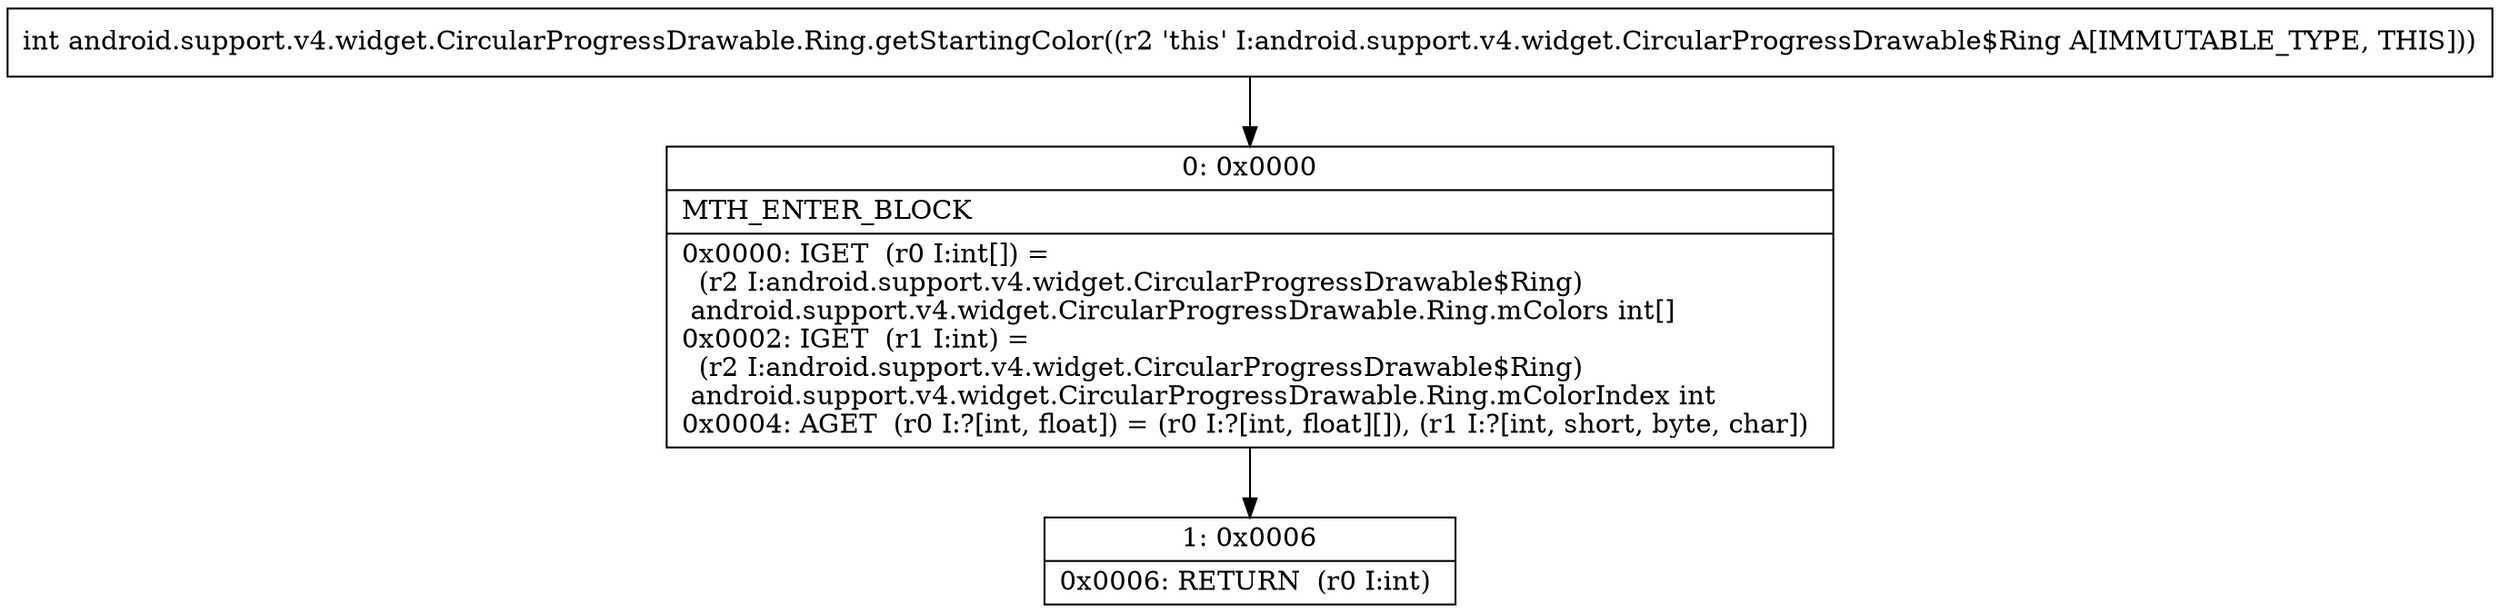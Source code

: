 digraph "CFG forandroid.support.v4.widget.CircularProgressDrawable.Ring.getStartingColor()I" {
Node_0 [shape=record,label="{0\:\ 0x0000|MTH_ENTER_BLOCK\l|0x0000: IGET  (r0 I:int[]) = \l  (r2 I:android.support.v4.widget.CircularProgressDrawable$Ring)\l android.support.v4.widget.CircularProgressDrawable.Ring.mColors int[] \l0x0002: IGET  (r1 I:int) = \l  (r2 I:android.support.v4.widget.CircularProgressDrawable$Ring)\l android.support.v4.widget.CircularProgressDrawable.Ring.mColorIndex int \l0x0004: AGET  (r0 I:?[int, float]) = (r0 I:?[int, float][]), (r1 I:?[int, short, byte, char]) \l}"];
Node_1 [shape=record,label="{1\:\ 0x0006|0x0006: RETURN  (r0 I:int) \l}"];
MethodNode[shape=record,label="{int android.support.v4.widget.CircularProgressDrawable.Ring.getStartingColor((r2 'this' I:android.support.v4.widget.CircularProgressDrawable$Ring A[IMMUTABLE_TYPE, THIS])) }"];
MethodNode -> Node_0;
Node_0 -> Node_1;
}

